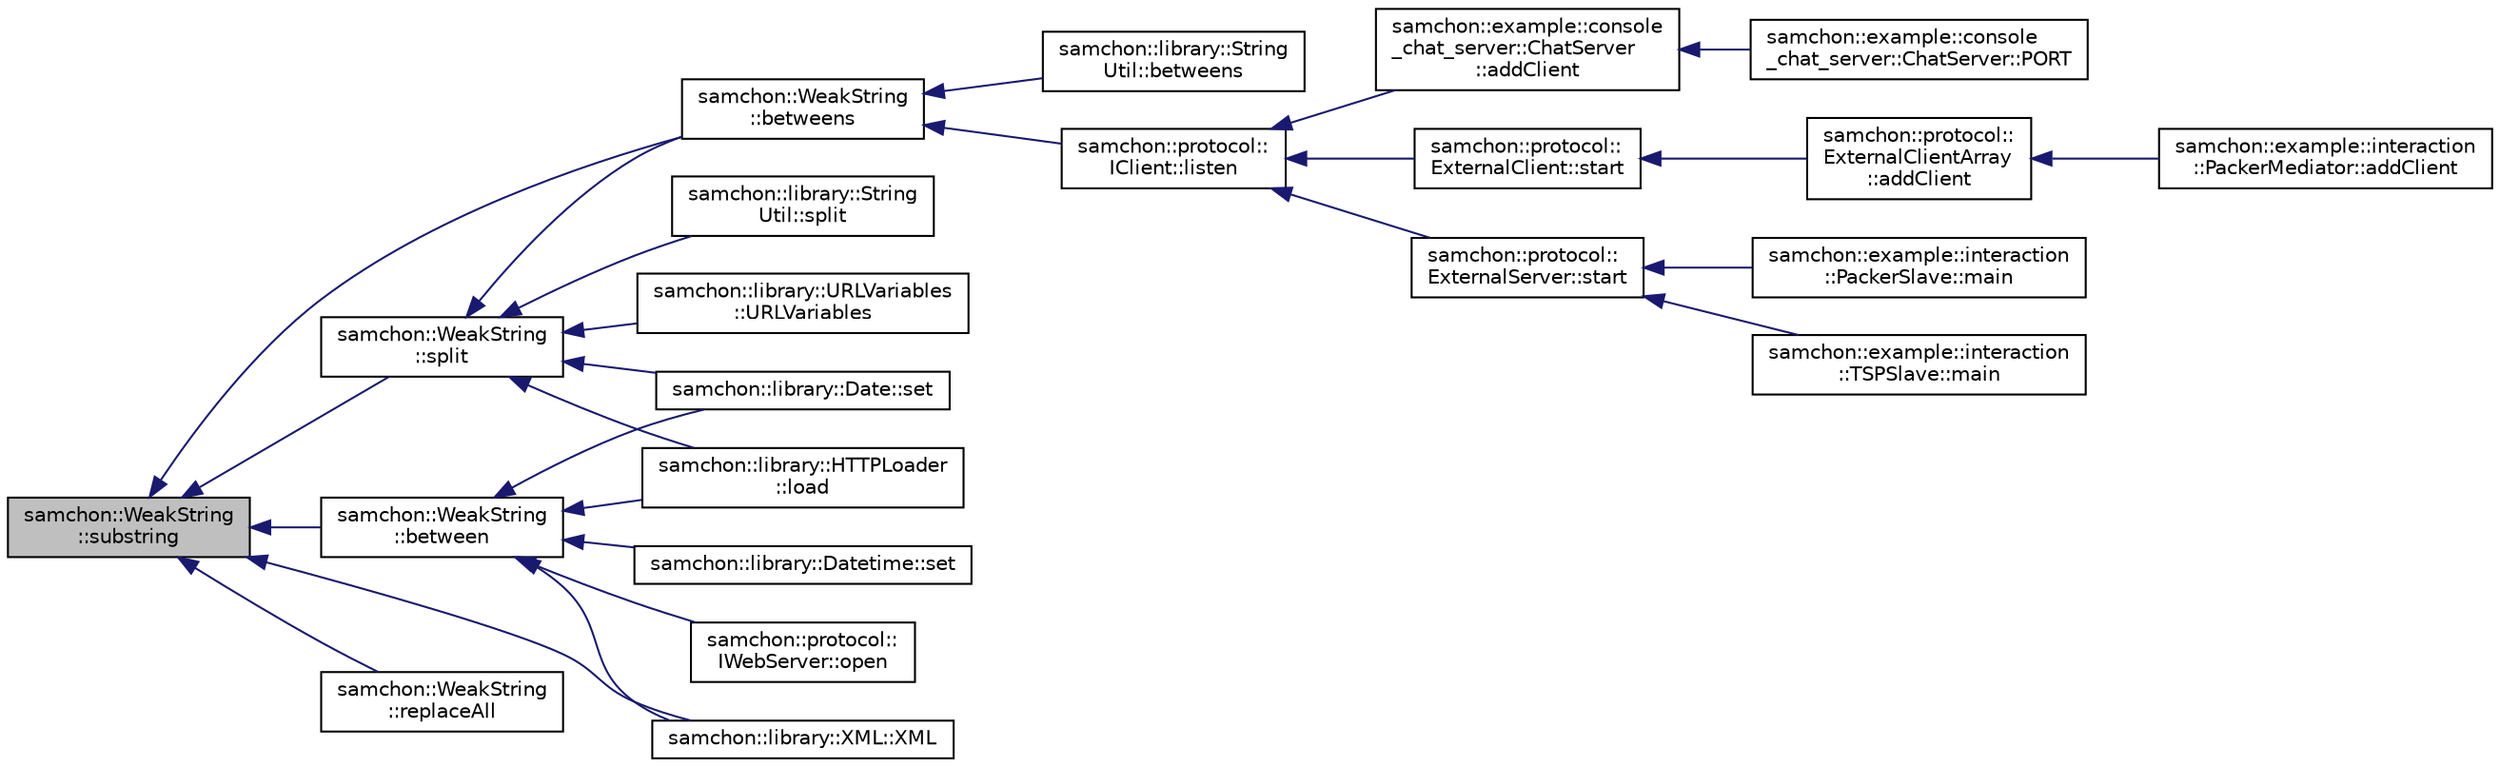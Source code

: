 digraph "samchon::WeakString::substring"
{
  edge [fontname="Helvetica",fontsize="10",labelfontname="Helvetica",labelfontsize="10"];
  node [fontname="Helvetica",fontsize="10",shape=record];
  rankdir="LR";
  Node1 [label="samchon::WeakString\l::substring",height=0.2,width=0.4,color="black", fillcolor="grey75", style="filled", fontcolor="black"];
  Node1 -> Node2 [dir="back",color="midnightblue",fontsize="10",style="solid",fontname="Helvetica"];
  Node2 [label="samchon::WeakString\l::between",height=0.2,width=0.4,color="black", fillcolor="white", style="filled",URL="$d8/de4/classsamchon_1_1WeakString.html#ac365a855dd6b53f4a35c9b66d2d1c0ca",tooltip="Generates a substring. "];
  Node2 -> Node3 [dir="back",color="midnightblue",fontsize="10",style="solid",fontname="Helvetica"];
  Node3 [label="samchon::library::Date::set",height=0.2,width=0.4,color="black", fillcolor="white", style="filled",URL="$da/d6b/classsamchon_1_1library_1_1Date.html#aa3fd23b32a1588ee0df92028dfa7a067",tooltip="Setter by weak_string. "];
  Node2 -> Node4 [dir="back",color="midnightblue",fontsize="10",style="solid",fontname="Helvetica"];
  Node4 [label="samchon::library::Datetime::set",height=0.2,width=0.4,color="black", fillcolor="white", style="filled",URL="$dd/de3/classsamchon_1_1library_1_1Datetime.html#ad04cea1a6dc17367be280f86416f57e4",tooltip="deque by weak_string "];
  Node2 -> Node5 [dir="back",color="midnightblue",fontsize="10",style="solid",fontname="Helvetica"];
  Node5 [label="samchon::library::HTTPLoader\l::load",height=0.2,width=0.4,color="black", fillcolor="white", style="filled",URL="$d7/d67/classsamchon_1_1library_1_1HTTPLoader.html#a64939fa137cf75e154faf59d164bd2bb",tooltip="Load data from target url. "];
  Node2 -> Node6 [dir="back",color="midnightblue",fontsize="10",style="solid",fontname="Helvetica"];
  Node6 [label="samchon::library::XML::XML",height=0.2,width=0.4,color="black", fillcolor="white", style="filled",URL="$d5/d37/classsamchon_1_1library_1_1XML.html#a01742b5c3acf6fa8bee9c392317c6e89",tooltip="Constructor by string. "];
  Node2 -> Node7 [dir="back",color="midnightblue",fontsize="10",style="solid",fontname="Helvetica"];
  Node7 [label="samchon::protocol::\lIWebServer::open",height=0.2,width=0.4,color="black", fillcolor="white", style="filled",URL="$d5/d23/classsamchon_1_1protocol_1_1IWebServer.html#aafea25649b99b957edce59d5017d7a8b",tooltip="Open the web-socket server. "];
  Node1 -> Node8 [dir="back",color="midnightblue",fontsize="10",style="solid",fontname="Helvetica"];
  Node8 [label="samchon::WeakString\l::betweens",height=0.2,width=0.4,color="black", fillcolor="white", style="filled",URL="$d8/de4/classsamchon_1_1WeakString.html#a2db7fada61c0ffa5d5a31499a40c772c",tooltip="Generates substrings. "];
  Node8 -> Node9 [dir="back",color="midnightblue",fontsize="10",style="solid",fontname="Helvetica"];
  Node9 [label="samchon::library::String\lUtil::betweens",height=0.2,width=0.4,color="black", fillcolor="white", style="filled",URL="$d2/d53/classsamchon_1_1library_1_1StringUtil.html#a0d52ded08d36670635430f6a7a63b98f",tooltip="Generates substrings. "];
  Node8 -> Node10 [dir="back",color="midnightblue",fontsize="10",style="solid",fontname="Helvetica"];
  Node10 [label="samchon::protocol::\lIClient::listen",height=0.2,width=0.4,color="black", fillcolor="white", style="filled",URL="$d3/dc8/classsamchon_1_1protocol_1_1IClient.html#a2c36bef1ddcc101dd1e1364ab22f4ee3",tooltip="Listens message from a related system. "];
  Node10 -> Node11 [dir="back",color="midnightblue",fontsize="10",style="solid",fontname="Helvetica"];
  Node11 [label="samchon::example::console\l_chat_server::ChatServer\l::addClient",height=0.2,width=0.4,color="black", fillcolor="white", style="filled",URL="$dd/dc0/classsamchon_1_1example_1_1console__chat__server_1_1ChatServer.html#a49466c3a851dd65633a0915feee864c1",tooltip="Add a client. "];
  Node11 -> Node12 [dir="back",color="midnightblue",fontsize="10",style="solid",fontname="Helvetica"];
  Node12 [label="samchon::example::console\l_chat_server::ChatServer::PORT",height=0.2,width=0.4,color="black", fillcolor="white", style="filled",URL="$dd/dc0/classsamchon_1_1example_1_1console__chat__server_1_1ChatServer.html#aaeb3148b26566bb3c133f3c4c174de5d",tooltip="Port number: #33749. "];
  Node10 -> Node13 [dir="back",color="midnightblue",fontsize="10",style="solid",fontname="Helvetica"];
  Node13 [label="samchon::protocol::\lExternalClient::start",height=0.2,width=0.4,color="black", fillcolor="white", style="filled",URL="$dc/dfd/classsamchon_1_1protocol_1_1ExternalClient.html#ae4702e7417181280814e8b6b14add2ea",tooltip="Start interaction. "];
  Node13 -> Node14 [dir="back",color="midnightblue",fontsize="10",style="solid",fontname="Helvetica"];
  Node14 [label="samchon::protocol::\lExternalClientArray\l::addClient",height=0.2,width=0.4,color="black", fillcolor="white", style="filled",URL="$d8/d47/classsamchon_1_1protocol_1_1ExternalClientArray.html#ad3ec6083977d0c552fe8287f9d68f909",tooltip="Handling connection of a physical client. "];
  Node14 -> Node15 [dir="back",color="midnightblue",fontsize="10",style="solid",fontname="Helvetica"];
  Node15 [label="samchon::example::interaction\l::PackerMediator::addClient",height=0.2,width=0.4,color="black", fillcolor="white", style="filled",URL="$d7/d0a/classsamchon_1_1example_1_1interaction_1_1PackerMediator.html#a8d04d11f6948cf00d968549ab6279ff3",tooltip="Handling connection of a physical client. "];
  Node10 -> Node16 [dir="back",color="midnightblue",fontsize="10",style="solid",fontname="Helvetica"];
  Node16 [label="samchon::protocol::\lExternalServer::start",height=0.2,width=0.4,color="black", fillcolor="white", style="filled",URL="$df/d4a/classsamchon_1_1protocol_1_1ExternalServer.html#ae66e632f38f210dcbf41616d10c7c3f5",tooltip="Start interaction. "];
  Node16 -> Node17 [dir="back",color="midnightblue",fontsize="10",style="solid",fontname="Helvetica"];
  Node17 [label="samchon::example::interaction\l::PackerSlave::main",height=0.2,width=0.4,color="black", fillcolor="white", style="filled",URL="$d3/d29/classsamchon_1_1example_1_1interaction_1_1PackerSlave.html#a6e988e1b8aabb03b2d47813871efd386",tooltip="Main function. "];
  Node16 -> Node18 [dir="back",color="midnightblue",fontsize="10",style="solid",fontname="Helvetica"];
  Node18 [label="samchon::example::interaction\l::TSPSlave::main",height=0.2,width=0.4,color="black", fillcolor="white", style="filled",URL="$df/dac/classsamchon_1_1example_1_1interaction_1_1TSPSlave.html#a21e03899aaa40763605cb47a7037f37d",tooltip="Main function. "];
  Node1 -> Node19 [dir="back",color="midnightblue",fontsize="10",style="solid",fontname="Helvetica"];
  Node19 [label="samchon::WeakString\l::replaceAll",height=0.2,width=0.4,color="black", fillcolor="white", style="filled",URL="$d8/de4/classsamchon_1_1WeakString.html#a046566122e7a09ee89f87c3902a5173e",tooltip="Returns a string specified words are replaced. "];
  Node1 -> Node20 [dir="back",color="midnightblue",fontsize="10",style="solid",fontname="Helvetica"];
  Node20 [label="samchon::WeakString\l::split",height=0.2,width=0.4,color="black", fillcolor="white", style="filled",URL="$d8/de4/classsamchon_1_1WeakString.html#a6bd289c535d4ef1761a72a53d87f43ba",tooltip="Generates substrings. "];
  Node20 -> Node3 [dir="back",color="midnightblue",fontsize="10",style="solid",fontname="Helvetica"];
  Node20 -> Node5 [dir="back",color="midnightblue",fontsize="10",style="solid",fontname="Helvetica"];
  Node20 -> Node21 [dir="back",color="midnightblue",fontsize="10",style="solid",fontname="Helvetica"];
  Node21 [label="samchon::library::String\lUtil::split",height=0.2,width=0.4,color="black", fillcolor="white", style="filled",URL="$d2/d53/classsamchon_1_1library_1_1StringUtil.html#a262b3c744b664b4353961e50a82db9ee",tooltip="Generates substrings. "];
  Node20 -> Node22 [dir="back",color="midnightblue",fontsize="10",style="solid",fontname="Helvetica"];
  Node22 [label="samchon::library::URLVariables\l::URLVariables",height=0.2,width=0.4,color="black", fillcolor="white", style="filled",URL="$dc/d30/classsamchon_1_1library_1_1URLVariables.html#a63adaa16363a7a7be2ce9fc7504fcb56",tooltip="Constructor by a string representing encoded properties. "];
  Node20 -> Node8 [dir="back",color="midnightblue",fontsize="10",style="solid",fontname="Helvetica"];
  Node1 -> Node6 [dir="back",color="midnightblue",fontsize="10",style="solid",fontname="Helvetica"];
}
